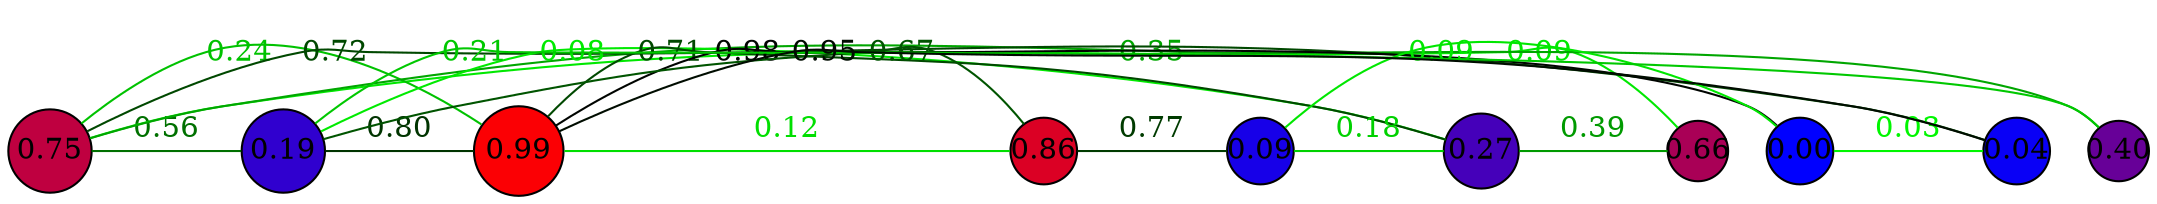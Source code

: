 graph G {
    splines=true;
    overlap=false;
    sep="1.0";
    edge [minlen=2, constraint=false];
    0 [label="0.75", style=filled, fillcolor="#bf0040", width=0.55, height=0.55, fixedsize=true, shape=circle];
    1 [label="0.27", style=filled, fillcolor="#4500ba", width=0.50, height=0.50, fixedsize=true, shape=circle];
    2 [label="0.00", style=filled, fillcolor="#0000ff", width=0.45, height=0.45, fixedsize=true, shape=circle];
    3 [label="0.19", style=filled, fillcolor="#3000cf", width=0.55, height=0.55, fixedsize=true, shape=circle];
    4 [label="0.66", style=filled, fillcolor="#a90056", width=0.40, height=0.40, fixedsize=true, shape=circle];
    5 [label="0.99", style=filled, fillcolor="#fb0004", width=0.60, height=0.60, fixedsize=true, shape=circle];
    6 [label="0.86", style=filled, fillcolor="#db0024", width=0.45, height=0.45, fixedsize=true, shape=circle];
    7 [label="0.40", style=filled, fillcolor="#670098", width=0.40, height=0.40, fixedsize=true, shape=circle];
    8 [label="0.04", style=filled, fillcolor="#0900f6", width=0.45, height=0.45, fixedsize=true, shape=circle];
    9 [label="0.09", style=filled, fillcolor="#1700e8", width=0.45, height=0.45, fixedsize=true, shape=circle];
    0 -- 3 [weight=0.56, color="#007000", fontcolor="#007000", label="0.56"];
    0 -- 4 [weight=0.09, color="#00e800", fontcolor="#00e800", label="0.09"];
    0 -- 5 [weight=0.24, color="#00c200", fontcolor="#00c200", label="0.24"];
    0 -- 7 [weight=0.35, color="#00a600", fontcolor="#00a600", label="0.35"];
    0 -- 8 [weight=0.72, color="#004800", fontcolor="#004800", label="0.72"];
    1 -- 3 [weight=0.08, color="#00ea00", fontcolor="#00ea00", label="0.08"];
    1 -- 4 [weight=0.39, color="#009a00", fontcolor="#009a00", label="0.39"];
    1 -- 5 [weight=0.71, color="#004800", fontcolor="#004800", label="0.71"];
    1 -- 9 [weight=0.18, color="#00d100", fontcolor="#00d100", label="0.18"];
    2 -- 5 [weight=0.98, color="#000400", fontcolor="#000400", label="0.98"];
    2 -- 8 [weight=0.03, color="#00f600", fontcolor="#00f600", label="0.03"];
    2 -- 9 [weight=0.09, color="#00e700", fontcolor="#00e700", label="0.09"];
    3 -- 5 [weight=0.80, color="#003400", fontcolor="#003400", label="0.80"];
    3 -- 6 [weight=0.67, color="#005400", fontcolor="#005400", label="0.67"];
    3 -- 7 [weight=0.21, color="#00c800", fontcolor="#00c800", label="0.21"];
    5 -- 6 [weight=0.12, color="#00df00", fontcolor="#00df00", label="0.12"];
    5 -- 8 [weight=0.95, color="#000c00", fontcolor="#000c00", label="0.95"];
    6 -- 9 [weight=0.77, color="#003b00", fontcolor="#003b00", label="0.77"];
}
